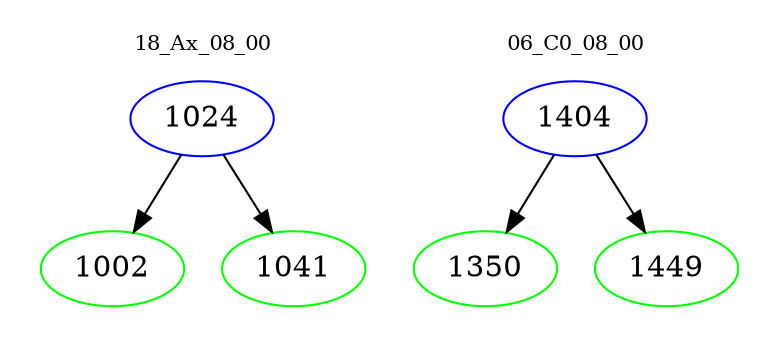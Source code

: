 digraph{
subgraph cluster_0 {
color = white
label = "18_Ax_08_00";
fontsize=10;
T0_1024 [label="1024", color="blue"]
T0_1024 -> T0_1002 [color="black"]
T0_1002 [label="1002", color="green"]
T0_1024 -> T0_1041 [color="black"]
T0_1041 [label="1041", color="green"]
}
subgraph cluster_1 {
color = white
label = "06_C0_08_00";
fontsize=10;
T1_1404 [label="1404", color="blue"]
T1_1404 -> T1_1350 [color="black"]
T1_1350 [label="1350", color="green"]
T1_1404 -> T1_1449 [color="black"]
T1_1449 [label="1449", color="green"]
}
}
